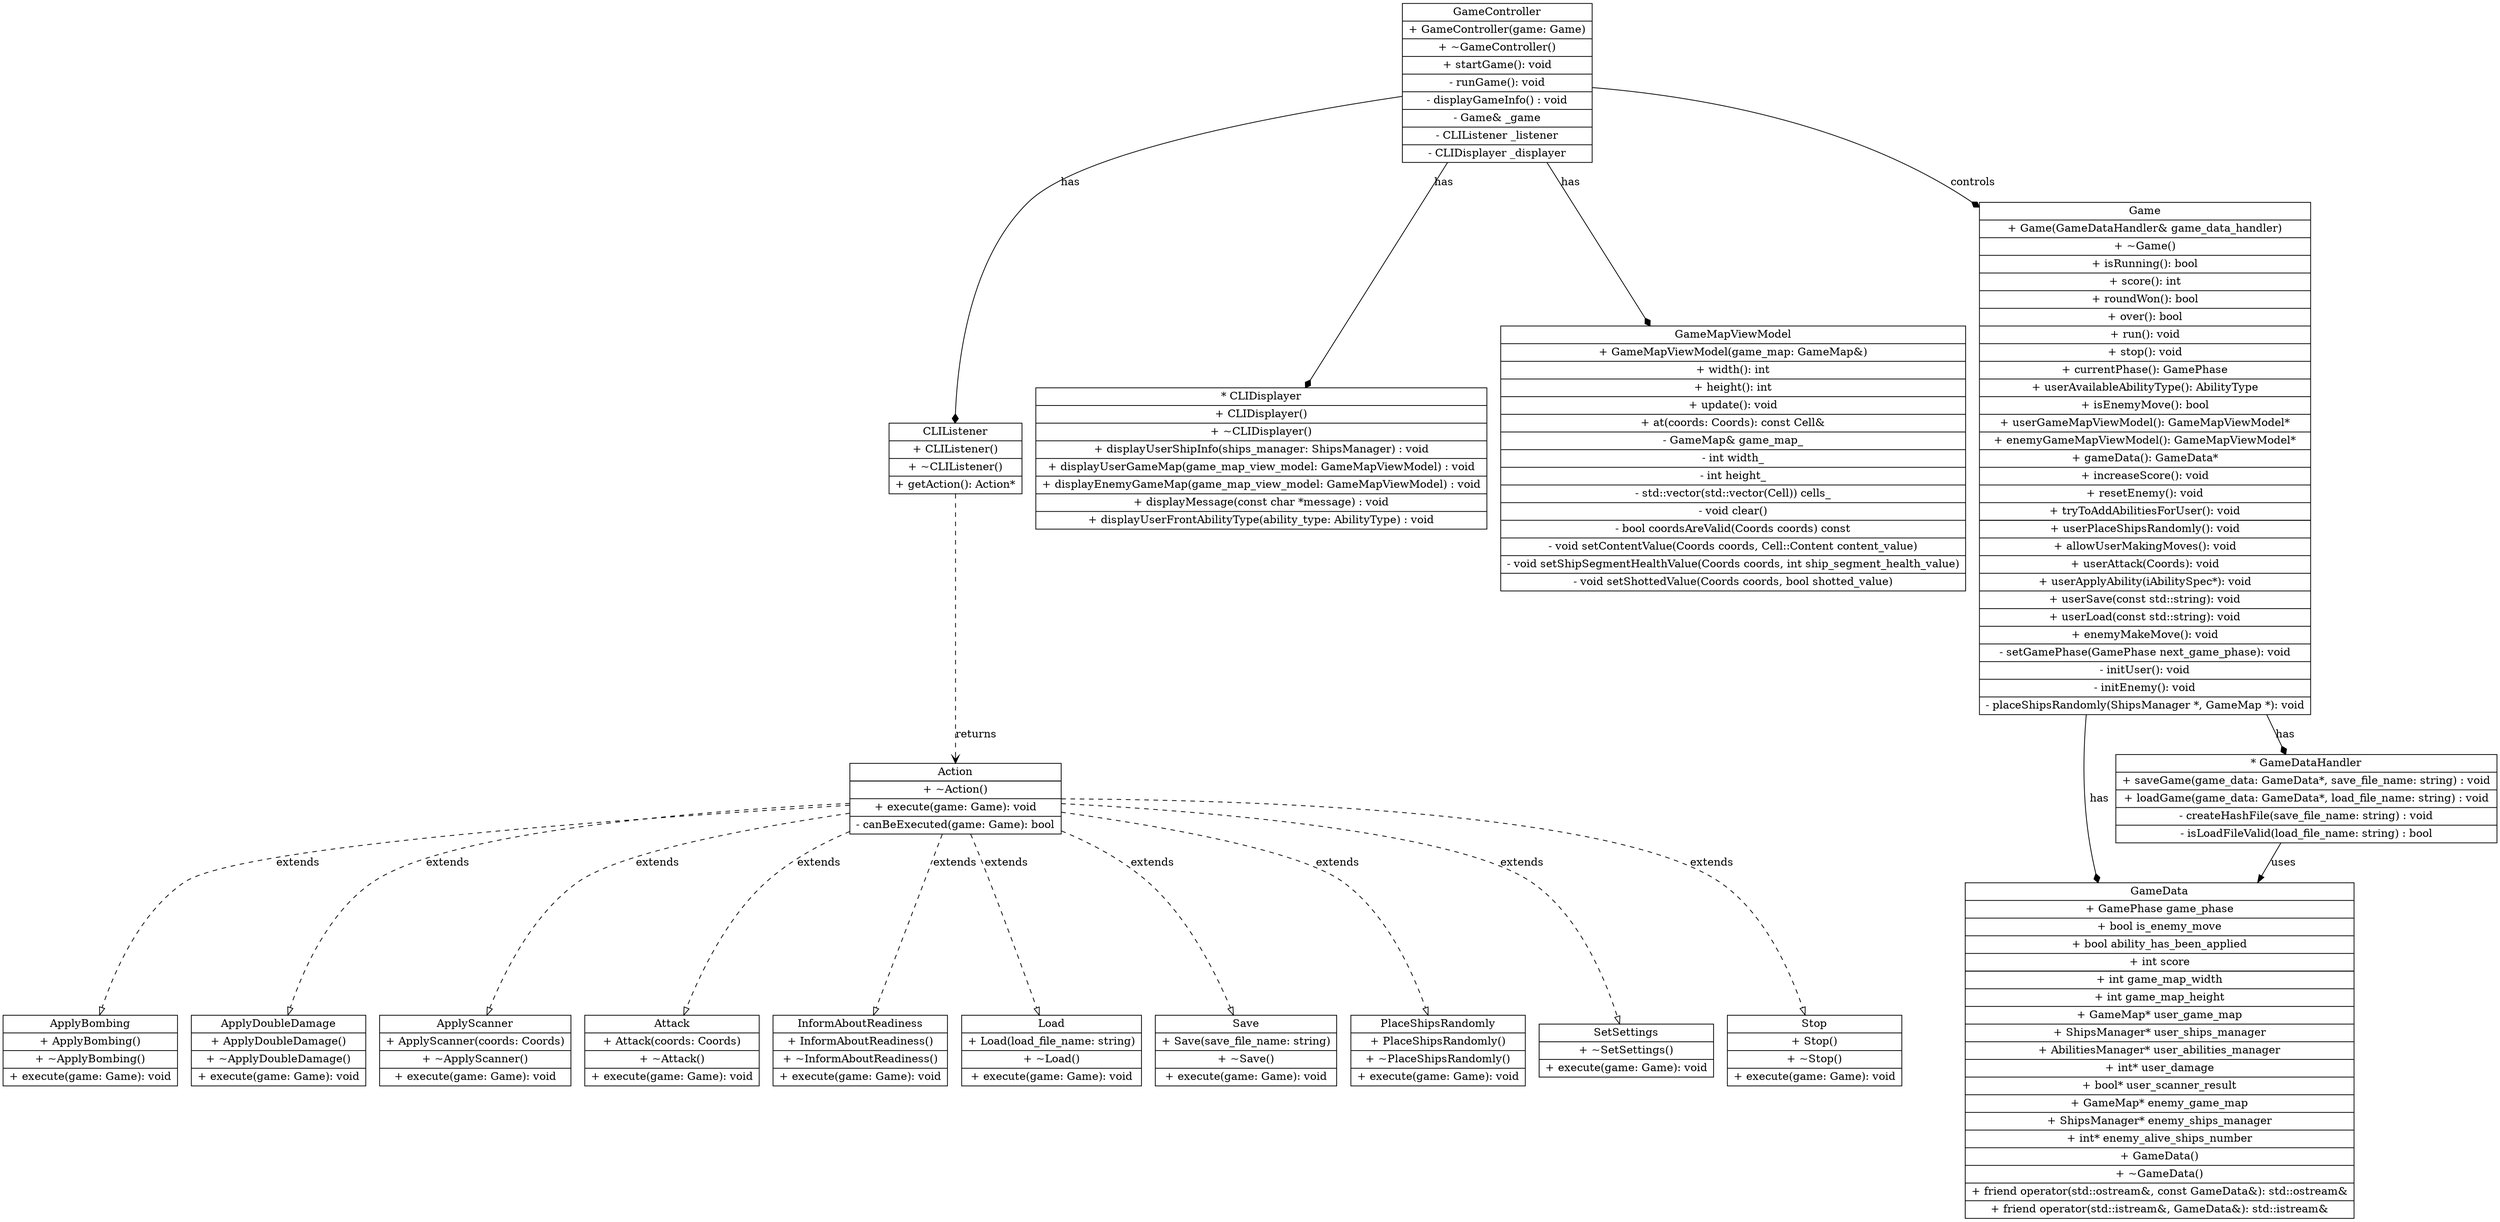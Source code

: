digraph UML {
    node [shape=record];

    Action [label="{Action
    |+ Action(active_game_phases: std::unordered_set<GamePhase>) 
    |+ ~Action() 
    |+ execute(game: Game): void 
    |- canBeExecuted(game: Game): bool}"];

    ApplyBombing [label="{ApplyBombing
    |+ ApplyBombing() 
    |+ ~ApplyBombing() 
    |+ execute(game: Game): void}"];

    ApplyDoubleDamage [label="{ApplyDoubleDamage
    |+ ApplyDoubleDamage() 
    |+ ~ApplyDoubleDamage() 
    |+ execute(game: Game): void}"];

    ApplyScanner [label="{ApplyScanner
    |+ ApplyScanner(coords: Coords) 
    |+ ~ApplyScanner() 
    |+ execute(game: Game): void}"];

    Attack [label="{Attack
    |+ Attack(coords: Coords) 
    |+ ~Attack() 
    |+ execute(game: Game): void}"];

    InformAboutReadiness [label="{InformAboutReadiness
    |+ InformAboutReadiness() 
    |+ ~InformAboutReadiness() 
    |+ execute(game: Game): void}"];

    Load [label="{Load
    |+ Load(load_file_name: string) 
    |+ ~Load() 
    |+ execute(game: Game): void}"];

    Save [label="{Save
    |+ Save(save_file_name: string) 
    |+ ~Save() 
    |+ execute(game: Game): void}"];

    PlaceShipsRandomly [label="{PlaceShipsRandomly
    |+ PlaceShipsRandomly() 
    |+ ~PlaceShipsRandomly() 
    |+ execute(game: Game): void}"];

    SetSettings [label="{SetSettings
    |+ SetSettings(game_map_width: int, game_map_height: int, ship_sizes: vector<int>&) 
    |+ ~SetSettings() 
    |+ execute(game: Game): void}"];

    Stop [label="{Stop
    |+ Stop() 
    |+ ~Stop() 
    |+ execute(game: Game): void}"];

    CLIListener [label="{CLIListener
    |+ CLIListener() 
    |+ ~CLIListener() 
    |+ getAction(): Action*}"];

    CLIDisplayer [label="{* CLIDisplayer  
    |+ CLIDisplayer()  
    |+ ~CLIDisplayer()  
    |+ displayUserShipInfo(ships_manager: ShipsManager) : void  
    |+ displayUserGameMap(game_map_view_model: GameMapViewModel) : void  
    |+ displayEnemyGameMap(game_map_view_model: GameMapViewModel) : void  
    |+ displayMessage(const char *message) : void  
    |+ displayUserFrontAbilityType(ability_type: AbilityType) : void  
    }"];


    GameController [label="{GameController
    |+ GameController(game: Game) 
    |+ ~GameController() 
    |+ startGame(): void
    |- runGame(): void 
    |- displayGameInfo() : void 
    |- Game& _game
    |- CLIListener _listener
    |- CLIDisplayer _displayer}"];

    GameMapViewModel [label="{GameMapViewModel
    |+ GameMapViewModel(game_map: GameMap&) 
    |+ width(): int 
    |+ height(): int 
    |+ update(): void 
    |+ at(coords: Coords): const Cell&
    |- GameMap& game_map_
    |- int width_
    |- int height_
    |- std::vector(std::vector(Cell)) cells_
    |- void clear()
    |- bool coordsAreValid(Coords coords) const
    |- void setContentValue(Coords coords, Cell::Content content_value)
    |- void setShipSegmentHealthValue(Coords coords, int ship_segment_health_value)
    |- void setShottedValue(Coords coords, bool shotted_value)}"];

    Game [label="{Game
    |+ Game(GameDataHandler& game_data_handler) 
    |+ ~Game() 
    |+ isRunning(): bool 
    |+ score(): int 
    |+ roundWon(): bool 
    |+ over(): bool 
    |+ run(): void 
    |+ stop(): void 
    |+ currentPhase(): GamePhase 
    |+ userAvailableAbilityType(): AbilityType 
    |+ isEnemyMove(): bool 
    |+ userGameMapViewModel(): GameMapViewModel* 
    |+ enemyGameMapViewModel(): GameMapViewModel* 
    |+ gameData(): GameData* 
    |+ increaseScore(): void 
    |+ resetEnemy(): void 
    |+ tryToAddAbilitiesForUser(): void 
    |+ setSettings(int, int, std::vector<int>&): void 
    |+ userPlaceShipsRandomly(): void 
    |+ allowUserMakingMoves(): void 
    |+ userAttack(Coords): void 
    |+ userApplyAbility(iAbilitySpec*): void 
    |+ userSave(const std::string): void 
    |+ userLoad(const std::string): void 
    |+ enemyMakeMove(): void
    |- setGamePhase(GamePhase next_game_phase): void 
    |- initUser(): void 
    |- initEnemy(): void 
    |- placeShipsRandomly(ShipsManager *, GameMap *): void}"];

    GameData [label="{GameData
    |+ GamePhase game_phase 
    |+ bool is_enemy_move 
    |+ bool ability_has_been_applied 
    |+ int score 
    |+ std::vector<int> ship_sizes 
    |+ int game_map_width 
    |+ int game_map_height 
    |+ GameMap* user_game_map 
    |+ ShipsManager* user_ships_manager 
    |+ AbilitiesManager* user_abilities_manager 
    |+ int* user_damage 
    |+ bool* user_scanner_result 
    |+ GameMap* enemy_game_map 
    |+ ShipsManager* enemy_ships_manager 
    |+ int* enemy_alive_ships_number 
    |+ GameData() 
    |+ ~GameData() 
    |+ friend operator(std::ostream&, const GameData&): std::ostream& 
    |+ friend operator(std::istream&, GameData&): std::istream&}"];

    GameDataHandler [label="{* GameDataHandler 
    |+ saveGame(game_data: GameData*, save_file_name: string) : void
    |+ loadGame(game_data: GameData*, load_file_name: string) : void
    |- createHashFile(save_file_name: string) : void
    |- isLoadFileValid(load_file_name: string) : bool}"];
    
    Action -> ApplyBombing [label="extends" arrowhead="empty" style="dashed"];
    Action -> ApplyDoubleDamage [label="extends" arrowhead="empty" style="dashed"];
    Action -> ApplyScanner [label="extends" arrowhead="empty" style="dashed"];
    Action -> Attack [label="extends" arrowhead="empty" style="dashed"];
    Action -> InformAboutReadiness [label="extends" arrowhead="empty" style="dashed"];
    Action -> Load [label="extends" arrowhead="empty" style="dashed"];
    Action -> Save [label="extends" arrowhead="empty" style="dashed"];
    Action -> PlaceShipsRandomly [label="extends" arrowhead="empty" style="dashed"];
    Action -> SetSettings [label="extends" arrowhead="empty" style="dashed"];
    Action -> Stop [label="extends" arrowhead="empty" style="dashed"];

    GameController -> CLIListener [label="has" arrowhead="diamond" dir="forward" color="black"];
    GameController -> CLIDisplayer [label="has" arrowhead="diamond" dir="forward" color="black"];
    GameController -> Game [label="controls" arrowhead="diamond" dir="forward" color="black"];
    GameController -> GameMapViewModel [label="has" arrowhead="diamond" dir="forward" color="black"];
    
    Game -> GameData [label="has" arrowhead="diamond" dir="forward" color="black"];
    Game -> GameDataHandler [label="has" arrowhead="diamond" dir="forward" color="black"];
    
    GameDataHandler -> GameData [label="uses"];

    CLIListener -> Action [label="returns" arrowhead="vee" style="dashed"];
}